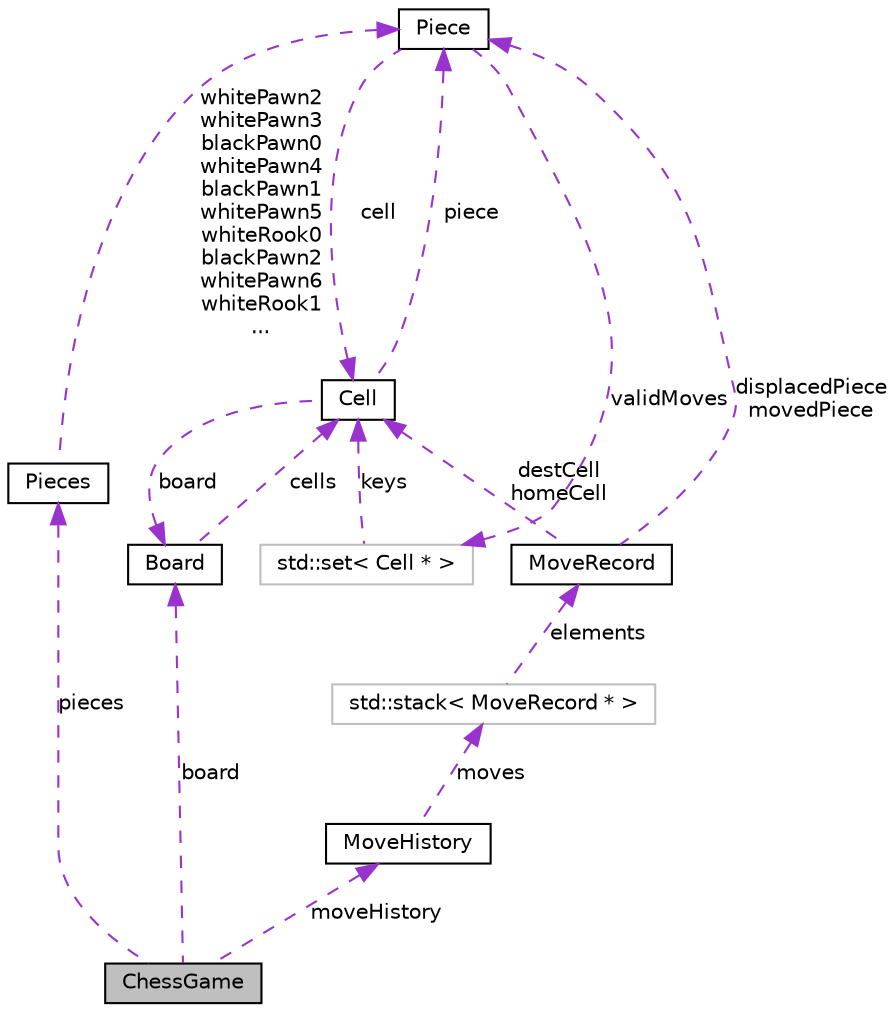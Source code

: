 digraph G
{
  bgcolor="transparent";
  edge [fontname="Helvetica",fontsize="10",labelfontname="Helvetica",labelfontsize="10"];
  node [fontname="Helvetica",fontsize="10",shape=record];
  Node1 [label="ChessGame",height=0.2,width=0.4,color="black", fillcolor="grey75", style="filled" fontcolor="black"];
  Node2 -> Node1 [dir=back,color="darkorchid3",fontsize="10",style="dashed",label="pieces",fontname="Helvetica"];
  Node2 [label="Pieces",height=0.2,width=0.4,color="black",URL="$d4/d73/classPieces.html",tooltip="A class that instantiates and/or points to each piece on a chess board."];
  Node3 -> Node2 [dir=back,color="darkorchid3",fontsize="10",style="dashed",label="whitePawn2\nwhitePawn3\nblackPawn0\nwhitePawn4\nblackPawn1\nwhitePawn5\nwhiteRook0\nblackPawn2\nwhitePawn6\nwhiteRook1\n...",fontname="Helvetica"];
  Node3 [label="Piece",height=0.2,width=0.4,color="black",URL="$d5/df0/classPiece.html",tooltip="Virtual base class for all Piece objects."];
  Node4 -> Node3 [dir=back,color="darkorchid3",fontsize="10",style="dashed",label="cell",fontname="Helvetica"];
  Node4 [label="Cell",height=0.2,width=0.4,color="black",URL="$de/dfd/classCell.html",tooltip="An interface for the Cell class that holds a piece (real or empty)."];
  Node5 -> Node4 [dir=back,color="darkorchid3",fontsize="10",style="dashed",label="board",fontname="Helvetica"];
  Node5 [label="Board",height=0.2,width=0.4,color="black",URL="$de/d23/classBoard.html",tooltip="An interface for the Board class."];
  Node4 -> Node5 [dir=back,color="darkorchid3",fontsize="10",style="dashed",label="cells",fontname="Helvetica"];
  Node3 -> Node4 [dir=back,color="darkorchid3",fontsize="10",style="dashed",label="piece",fontname="Helvetica"];
  Node6 -> Node3 [dir=back,color="darkorchid3",fontsize="10",style="dashed",label="validMoves",fontname="Helvetica"];
  Node6 [label="std::set\< Cell * \>",height=0.2,width=0.4,color="grey75"];
  Node4 -> Node6 [dir=back,color="darkorchid3",fontsize="10",style="dashed",label="keys",fontname="Helvetica"];
  Node5 -> Node1 [dir=back,color="darkorchid3",fontsize="10",style="dashed",label="board",fontname="Helvetica"];
  Node7 -> Node1 [dir=back,color="darkorchid3",fontsize="10",style="dashed",label="moveHistory",fontname="Helvetica"];
  Node7 [label="MoveHistory",height=0.2,width=0.4,color="black",URL="$d7/d86/classMoveHistory.html"];
  Node8 -> Node7 [dir=back,color="darkorchid3",fontsize="10",style="dashed",label="moves",fontname="Helvetica"];
  Node8 [label="std::stack\< MoveRecord * \>",height=0.2,width=0.4,color="grey75"];
  Node9 -> Node8 [dir=back,color="darkorchid3",fontsize="10",style="dashed",label="elements",fontname="Helvetica"];
  Node9 [label="MoveRecord",height=0.2,width=0.4,color="black",URL="$d0/d57/classMoveRecord.html"];
  Node4 -> Node9 [dir=back,color="darkorchid3",fontsize="10",style="dashed",label="destCell\nhomeCell",fontname="Helvetica"];
  Node3 -> Node9 [dir=back,color="darkorchid3",fontsize="10",style="dashed",label="displacedPiece\nmovedPiece",fontname="Helvetica"];
}
